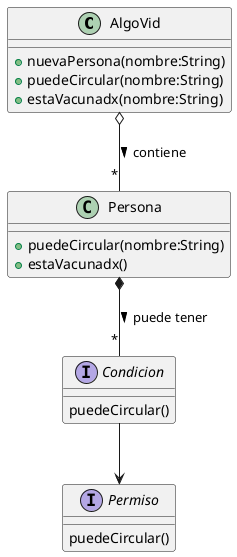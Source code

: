 @startuml


class AlgoVid{
	+nuevaPersona(nombre:String)
	+puedeCircular(nombre:String)
	+estaVacunadx(nombre:String)
}
class Persona{
	+puedeCircular(nombre:String)
	+estaVacunadx()
}
interface Condicion{
	puedeCircular()
}
interface Permiso{
	puedeCircular()	
}

AlgoVid o-- "*" Persona : contiene >

Persona *-- "*" Condicion : puede tener >

Condicion --> Permiso
@enduml